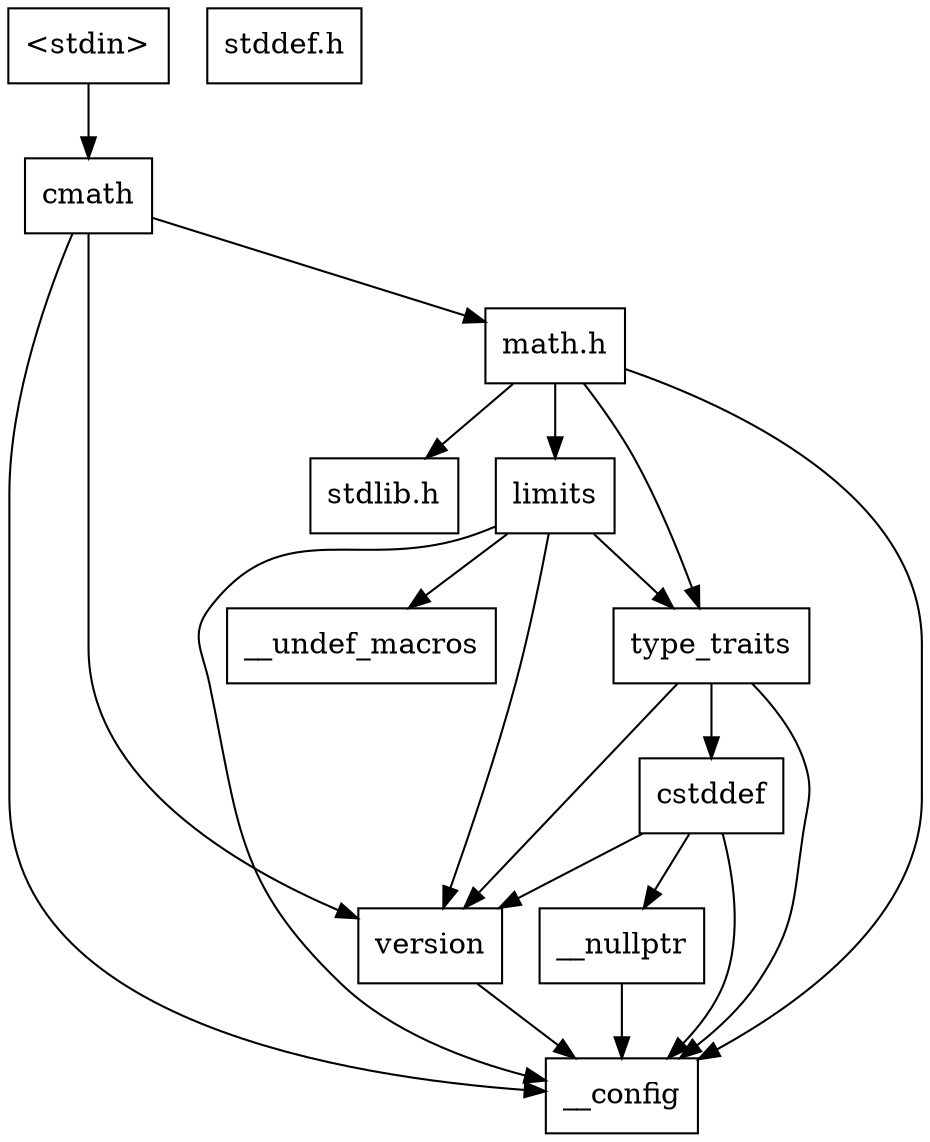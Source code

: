 digraph "dependencies" {
  header_0 [ shape="box", label="\<stdin\>" ];
  header_1 [ shape="box", label="cmath" ];
  header_11 [ shape="box", label="math.h" ];
  header_12 [ shape="box", label="stdlib.h" ];
  header_15 [ shape="box", label="stddef.h" ];
  header_2 [ shape="box", label="__config" ];
  header_58 [ shape="box", label="type_traits" ];
  header_59 [ shape="box", label="cstddef" ];
  header_60 [ shape="box", label="version" ];
  header_62 [ shape="box", label="__nullptr" ];
  header_63 [ shape="box", label="limits" ];
  header_64 [ shape="box", label="__undef_macros" ];
  header_58 -> header_59;
  header_58 -> header_2;
  header_58 -> header_60;
  header_59 -> header_60;
  header_59 -> header_62;
  header_59 -> header_2;
  header_0 -> header_1;
  header_1 -> header_60;
  header_1 -> header_2;
  header_1 -> header_11;
  header_11 -> header_58;
  header_11 -> header_63;
  header_11 -> header_2;
  header_11 -> header_12;
  header_60 -> header_2;
  header_63 -> header_58;
  header_63 -> header_60;
  header_63 -> header_2;
  header_63 -> header_64;
  header_62 -> header_2;
}